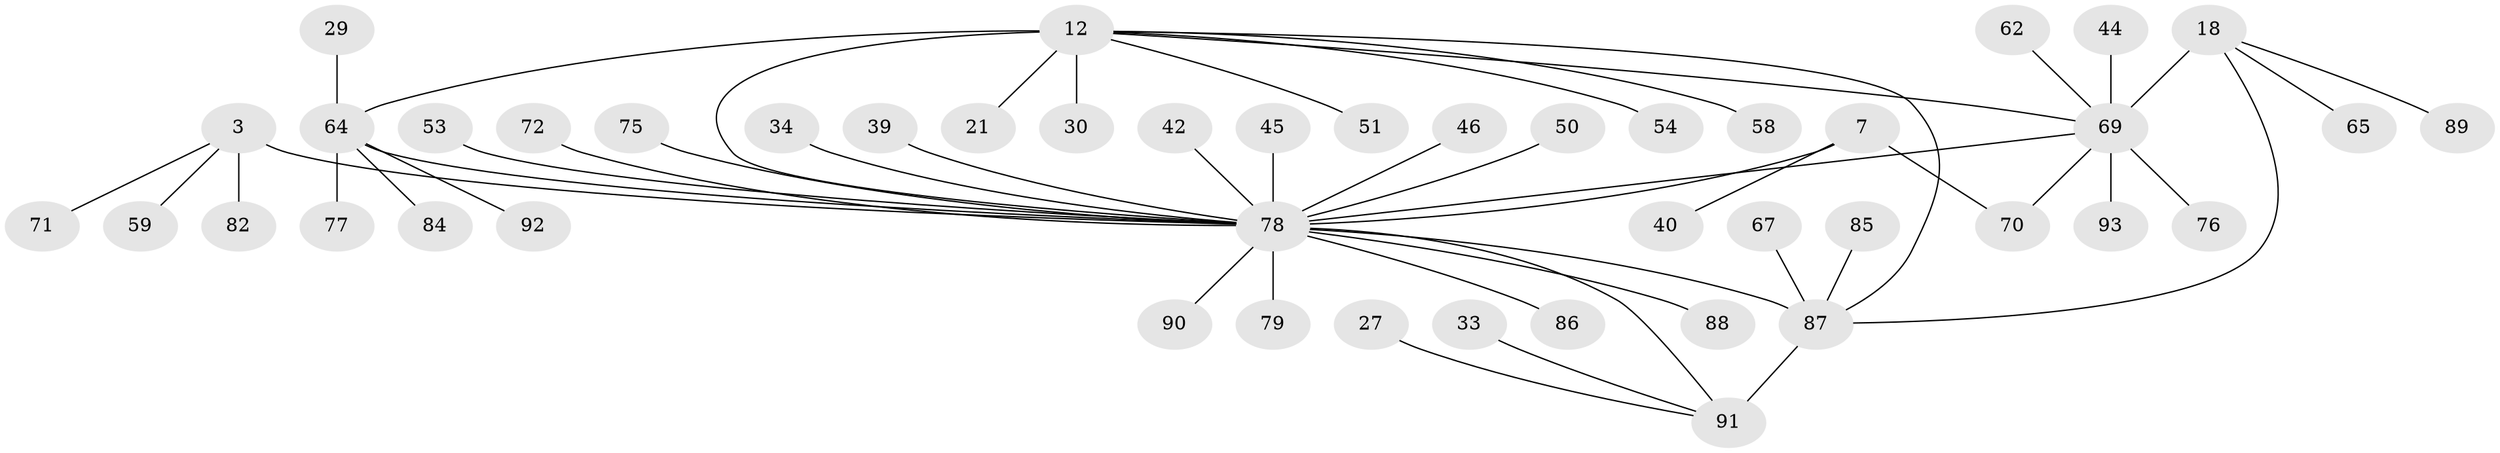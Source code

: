 // original degree distribution, {6: 0.053763440860215055, 5: 0.043010752688172046, 4: 0.010752688172043012, 12: 0.021505376344086023, 3: 0.07526881720430108, 8: 0.021505376344086023, 9: 0.010752688172043012, 7: 0.03225806451612903, 10: 0.010752688172043012, 1: 0.5483870967741935, 2: 0.17204301075268819}
// Generated by graph-tools (version 1.1) at 2025/55/03/09/25 04:55:11]
// undirected, 46 vertices, 51 edges
graph export_dot {
graph [start="1"]
  node [color=gray90,style=filled];
  3 [super="+2"];
  7 [super="+5"];
  12 [super="+9"];
  18 [super="+17"];
  21;
  27;
  29;
  30;
  33;
  34;
  39;
  40;
  42;
  44;
  45;
  46;
  50;
  51;
  53;
  54 [super="+47"];
  58;
  59;
  62;
  64 [super="+32+36+11+26"];
  65;
  67;
  69 [super="+20+25+38"];
  70;
  71;
  72;
  75;
  76 [super="+63"];
  77 [super="+49"];
  78 [super="+4+52+23+31"];
  79 [super="+37"];
  82 [super="+73"];
  84 [super="+83"];
  85;
  86 [super="+66"];
  87 [super="+80+68"];
  88 [super="+43+81"];
  89;
  90 [super="+74"];
  91 [super="+57+60+16"];
  92;
  93;
  3 -- 59;
  3 -- 71;
  3 -- 82;
  3 -- 78 [weight=4];
  7 -- 40;
  7 -- 70;
  7 -- 78 [weight=5];
  12 -- 58;
  12 -- 51;
  12 -- 21;
  12 -- 87 [weight=3];
  12 -- 30;
  12 -- 54;
  12 -- 78 [weight=2];
  12 -- 69;
  12 -- 64 [weight=4];
  18 -- 65;
  18 -- 89;
  18 -- 87;
  18 -- 69 [weight=4];
  27 -- 91;
  29 -- 64;
  33 -- 91;
  34 -- 78;
  39 -- 78;
  42 -- 78;
  44 -- 69;
  45 -- 78;
  46 -- 78;
  50 -- 78;
  53 -- 78;
  62 -- 69;
  64 -- 77;
  64 -- 78;
  64 -- 84;
  64 -- 92;
  67 -- 87;
  69 -- 70;
  69 -- 76;
  69 -- 78 [weight=2];
  69 -- 93;
  72 -- 78;
  75 -- 78;
  78 -- 86;
  78 -- 87;
  78 -- 88;
  78 -- 90;
  78 -- 91 [weight=2];
  78 -- 79;
  85 -- 87;
  87 -- 91 [weight=4];
}
